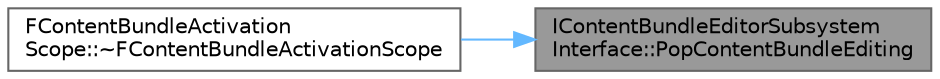 digraph "IContentBundleEditorSubsystemInterface::PopContentBundleEditing"
{
 // INTERACTIVE_SVG=YES
 // LATEX_PDF_SIZE
  bgcolor="transparent";
  edge [fontname=Helvetica,fontsize=10,labelfontname=Helvetica,labelfontsize=10];
  node [fontname=Helvetica,fontsize=10,shape=box,height=0.2,width=0.4];
  rankdir="RL";
  Node1 [id="Node000001",label="IContentBundleEditorSubsystem\lInterface::PopContentBundleEditing",height=0.2,width=0.4,color="gray40", fillcolor="grey60", style="filled", fontcolor="black",tooltip=" "];
  Node1 -> Node2 [id="edge1_Node000001_Node000002",dir="back",color="steelblue1",style="solid",tooltip=" "];
  Node2 [id="Node000002",label="FContentBundleActivation\lScope::~FContentBundleActivationScope",height=0.2,width=0.4,color="grey40", fillcolor="white", style="filled",URL="$d6/d8a/classFContentBundleActivationScope.html#a343cda937212e25b9ffc9256f786654f",tooltip=" "];
}
